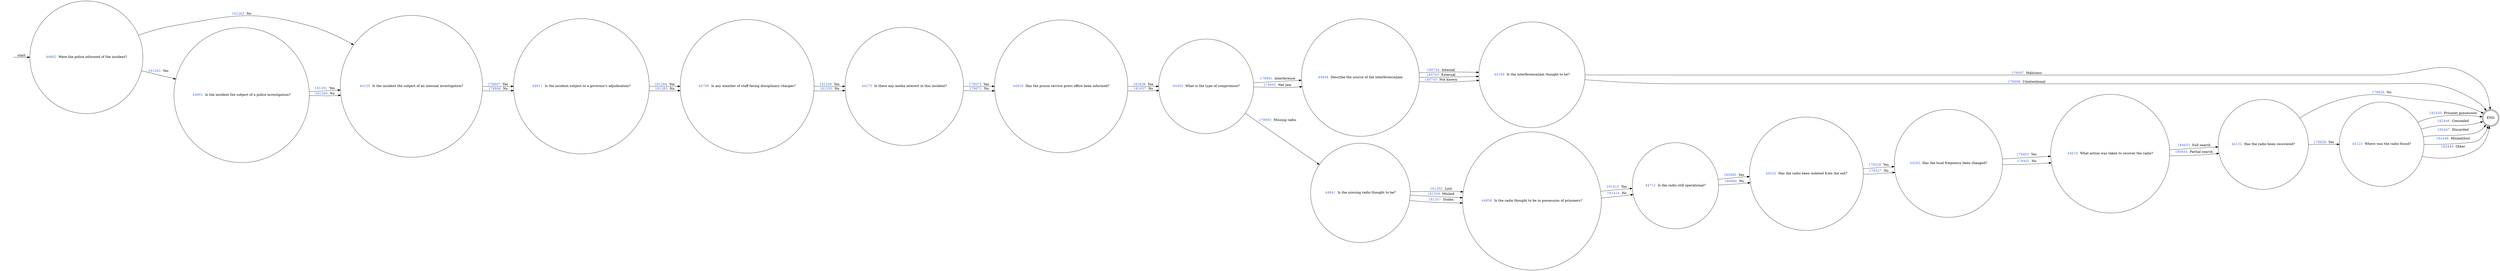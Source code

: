 digraph RADIO_COMPROMISE_1 {
  rankdir=LR;
  node [shape = circle];

  START_NODE [label="", shape=none];
  START_NODE -> 44802 [label = "start"];
  END_NODE [label="END", shape="doublecircle"];
    44125 [label=< <FONT COLOR="royalblue">44125 </FONT> Is the incident the subject of an internal investigation? >];
      44125 -> 44811 [label=< <FONT COLOR="royalblue">178897 </FONT> Yes >];
      44125 -> 44811 [label=< <FONT COLOR="royalblue">178896 </FONT> No >];
    44132 [label=< <FONT COLOR="royalblue">44132 </FONT> Has the radio been recovered? >];
      44132 -> 45123 [label=< <FONT COLOR="royalblue">178928 </FONT> Yes >];
      44132 -> END_NODE [label=< <FONT COLOR="royalblue">178929 </FONT> No >];
    44173 [label=< <FONT COLOR="royalblue">44173 </FONT> Is there any media interest in this incident? >];
      44173 -> 44916 [label=< <FONT COLOR="royalblue">179072 </FONT> Yes >];
      44173 -> 44916 [label=< <FONT COLOR="royalblue">179071 </FONT> No >];
    44184 [label=< <FONT COLOR="royalblue">44184 </FONT> Is the interference/jam thought to be? >];
      44184 -> END_NODE [label=< <FONT COLOR="royalblue">179097 </FONT> Malicious >];
      44184 -> END_NODE [label=< <FONT COLOR="royalblue">179098 </FONT> Unintentional >];
    44252 [label=< <FONT COLOR="royalblue">44252 </FONT> Has the radio been isolated from the net? >];
      44252 -> 44282 [label=< <FONT COLOR="royalblue">179328 </FONT> Yes >];
      44252 -> 44282 [label=< <FONT COLOR="royalblue">179327 </FONT> No >];
    44282 [label=< <FONT COLOR="royalblue">44282 </FONT> Has the local frequency been changed? >];
      44282 -> 44618 [label=< <FONT COLOR="royalblue">179403 </FONT> Yes >];
      44282 -> 44618 [label=< <FONT COLOR="royalblue">179402 </FONT> No >];
    44453 [label=< <FONT COLOR="royalblue">44453 </FONT> What is the type of compromise? >];
      44453 -> 44648 [label=< <FONT COLOR="royalblue">179991 </FONT> Interference >];
      44453 -> 44648 [label=< <FONT COLOR="royalblue">179992 </FONT> Net jam >];
      44453 -> 44841 [label=< <FONT COLOR="royalblue">179993 </FONT> Missing radio >];
    44618 [label=< <FONT COLOR="royalblue">44618 </FONT> What action was taken to recover the radio? >];
      44618 -> 44132 [label=< <FONT COLOR="royalblue">180653 </FONT> Full search >];
      44618 -> 44132 [label=< <FONT COLOR="royalblue">180654 </FONT> Partial search >];
    44648 [label=< <FONT COLOR="royalblue">44648 </FONT> Describe the source of the interference/jam >];
      44648 -> 44184 [label=< <FONT COLOR="royalblue">180744 </FONT> Internal >];
      44648 -> 44184 [label=< <FONT COLOR="royalblue">180743 </FONT> External >];
      44648 -> 44184 [label=< <FONT COLOR="royalblue">180745 </FONT> Not known >];
    44712 [label=< <FONT COLOR="royalblue">44712 </FONT> Is the radio still operational? >];
      44712 -> 44252 [label=< <FONT COLOR="royalblue">180985 </FONT> Yes >];
      44712 -> 44252 [label=< <FONT COLOR="royalblue">180984 </FONT> No >];
    44799 [label=< <FONT COLOR="royalblue">44799 </FONT> Is any member of staff facing disciplinary charges? >];
      44799 -> 44173 [label=< <FONT COLOR="royalblue">181256 </FONT> Yes >];
      44799 -> 44173 [label=< <FONT COLOR="royalblue">181255 </FONT> No >];
    44801 [label=< <FONT COLOR="royalblue">44801 </FONT> Is the incident the subject of a police investigation? >];
      44801 -> 44125 [label=< <FONT COLOR="royalblue">181261 </FONT> Yes >];
      44801 -> 44125 [label=< <FONT COLOR="royalblue">181260 </FONT> No >];
    44802 [label=< <FONT COLOR="royalblue">44802 </FONT> Were the police informed of the incident? >];
      44802 -> 44801 [label=< <FONT COLOR="royalblue">181262 </FONT> Yes >];
      44802 -> 44125 [label=< <FONT COLOR="royalblue">181263 </FONT> No >];
    44811 [label=< <FONT COLOR="royalblue">44811 </FONT> Is the incident subject to a governor&#39;s adjudication? >];
      44811 -> 44799 [label=< <FONT COLOR="royalblue">181284 </FONT> Yes >];
      44811 -> 44799 [label=< <FONT COLOR="royalblue">181283 </FONT> No >];
    44841 [label=< <FONT COLOR="royalblue">44841 </FONT> Is the missing radio thought to be? >];
      44841 -> 44856 [label=< <FONT COLOR="royalblue">181355 </FONT> Lost >];
      44841 -> 44856 [label=< <FONT COLOR="royalblue">181356 </FONT> Mislaid >];
      44841 -> 44856 [label=< <FONT COLOR="royalblue">181357 </FONT> Stolen >];
    44856 [label=< <FONT COLOR="royalblue">44856 </FONT> Is the radio thought to be in possession of prisoners? >];
      44856 -> 44712 [label=< <FONT COLOR="royalblue">181415 </FONT> Yes >];
      44856 -> 44712 [label=< <FONT COLOR="royalblue">181414 </FONT> No >];
    44916 [label=< <FONT COLOR="royalblue">44916 </FONT> Has the prison service press office been informed? >];
      44916 -> 44453 [label=< <FONT COLOR="royalblue">181638 </FONT> Yes >];
      44916 -> 44453 [label=< <FONT COLOR="royalblue">181637 </FONT> No >];
    45123 [label=< <FONT COLOR="royalblue">45123 </FONT> Where was the radio found? >];
      45123 -> END_NODE [label=< <FONT COLOR="royalblue">182450 </FONT> Prisoner possession >];
      45123 -> END_NODE [label=< <FONT COLOR="royalblue">182446 </FONT> Concealed >];
      45123 -> END_NODE [label=< <FONT COLOR="royalblue">182447 </FONT> Discarded >];
      45123 -> END_NODE [label=< <FONT COLOR="royalblue">182448 </FONT> Mislaid/lost >];
      45123 -> END_NODE [label=< <FONT COLOR="royalblue">182449 </FONT> Other >];
}

